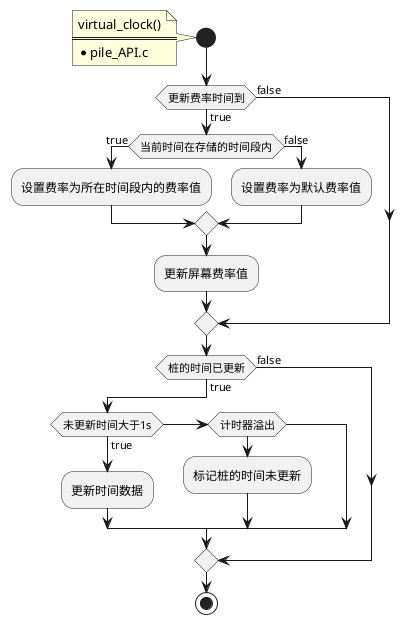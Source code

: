@startuml
skinparam defaultFontName Microsoft YaHei UI
start
    note
    virtual_clock()
    ====
    * pile_API.c
    end note
    if(更新费率时间到)then(false)
    else(true)
        if(当前时间在存储的时间段内)then(true)
        :设置费率为所在时间段内的费率值;
        else(false)
        :设置费率为默认费率值;
        endif
        :更新屏幕费率值;
    endif

    if(桩的时间已更新)then(false)
    else(true)
        if(未更新时间大于1s)then(true)
        :更新时间数据;
        elseif(计时器溢出)
        :标记桩的时间未更新;
        endif
    endif
stop
@enduml
